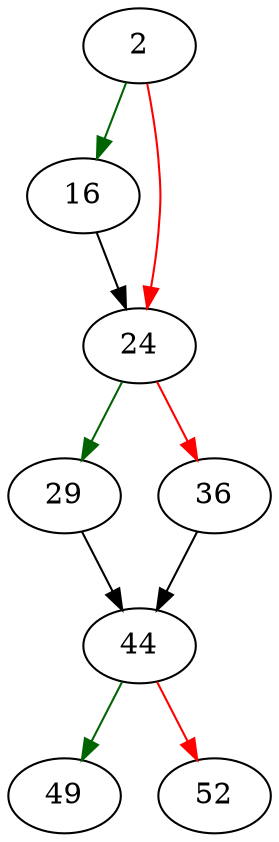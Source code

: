 strict digraph "newTempFile" {
	// Node definitions.
	2 [entry=true];
	16;
	24;
	29;
	36;
	44;
	49;
	52;

	// Edge definitions.
	2 -> 16 [
		color=darkgreen
		cond=true
	];
	2 -> 24 [
		color=red
		cond=false
	];
	16 -> 24;
	24 -> 29 [
		color=darkgreen
		cond=true
	];
	24 -> 36 [
		color=red
		cond=false
	];
	29 -> 44;
	36 -> 44;
	44 -> 49 [
		color=darkgreen
		cond=true
	];
	44 -> 52 [
		color=red
		cond=false
	];
}